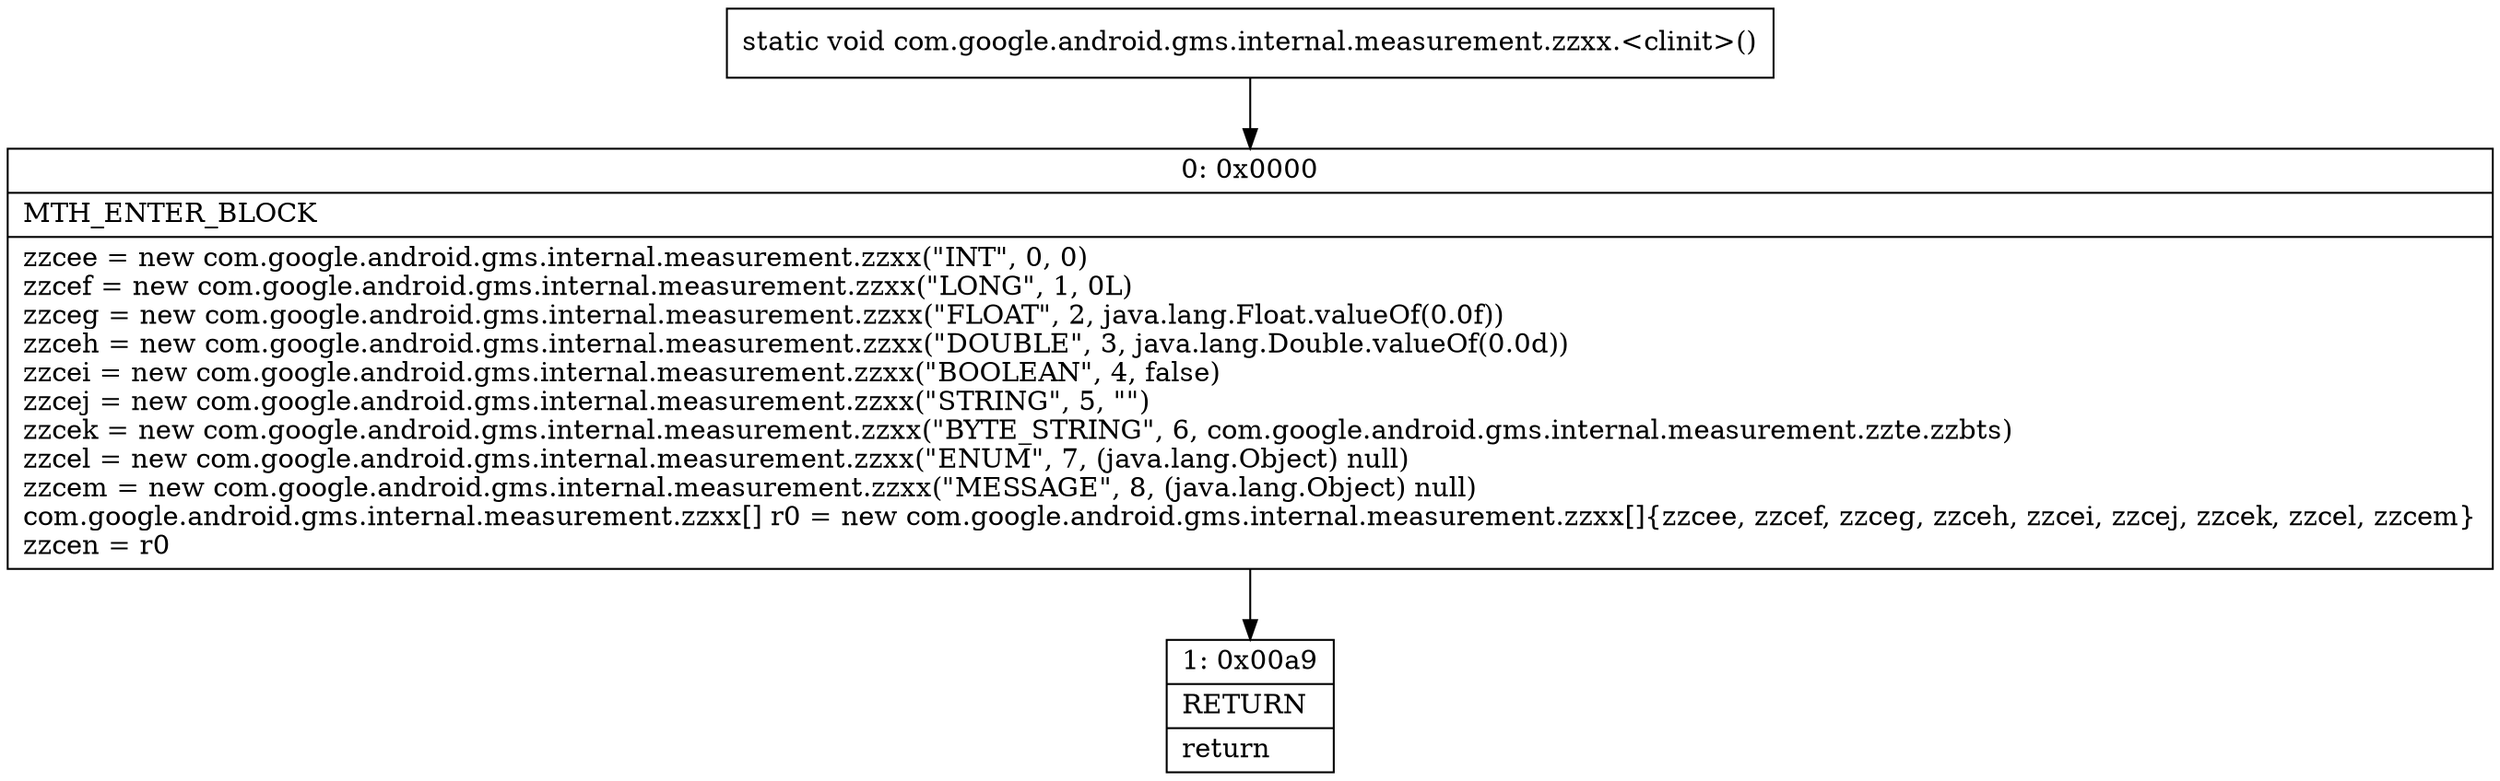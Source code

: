digraph "CFG forcom.google.android.gms.internal.measurement.zzxx.\<clinit\>()V" {
Node_0 [shape=record,label="{0\:\ 0x0000|MTH_ENTER_BLOCK\l|zzcee = new com.google.android.gms.internal.measurement.zzxx(\"INT\", 0, 0)\lzzcef = new com.google.android.gms.internal.measurement.zzxx(\"LONG\", 1, 0L)\lzzceg = new com.google.android.gms.internal.measurement.zzxx(\"FLOAT\", 2, java.lang.Float.valueOf(0.0f))\lzzceh = new com.google.android.gms.internal.measurement.zzxx(\"DOUBLE\", 3, java.lang.Double.valueOf(0.0d))\lzzcei = new com.google.android.gms.internal.measurement.zzxx(\"BOOLEAN\", 4, false)\lzzcej = new com.google.android.gms.internal.measurement.zzxx(\"STRING\", 5, \"\")\lzzcek = new com.google.android.gms.internal.measurement.zzxx(\"BYTE_STRING\", 6, com.google.android.gms.internal.measurement.zzte.zzbts)\lzzcel = new com.google.android.gms.internal.measurement.zzxx(\"ENUM\", 7, (java.lang.Object) null)\lzzcem = new com.google.android.gms.internal.measurement.zzxx(\"MESSAGE\", 8, (java.lang.Object) null)\lcom.google.android.gms.internal.measurement.zzxx[] r0 = new com.google.android.gms.internal.measurement.zzxx[]\{zzcee, zzcef, zzceg, zzceh, zzcei, zzcej, zzcek, zzcel, zzcem\}\lzzcen = r0\l}"];
Node_1 [shape=record,label="{1\:\ 0x00a9|RETURN\l|return\l}"];
MethodNode[shape=record,label="{static void com.google.android.gms.internal.measurement.zzxx.\<clinit\>() }"];
MethodNode -> Node_0;
Node_0 -> Node_1;
}

